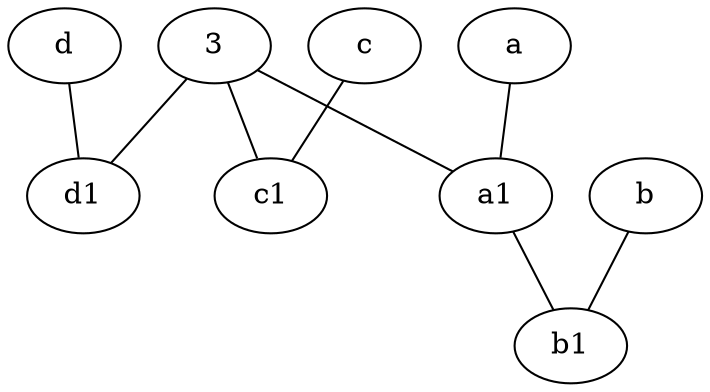 graph {
	node [labelfontsize=50]
	3 [labelfontsize=50]
	a [labelfontsize=50 pos="8,2!"]
	b1 [labelfontsize=50 pos="9,4!"]
	d1 [labelfontsize=50 pos="3,5!"]
	c1 [labelfontsize=50 pos="4.5,3!"]
	a1 [labelfontsize=50 pos="8,3!"]
	b -- b1
	3 -- d1
	3 -- a1
	a1 -- b1
	c -- c1
	a -- a1
	d -- d1
	3 -- c1
}
